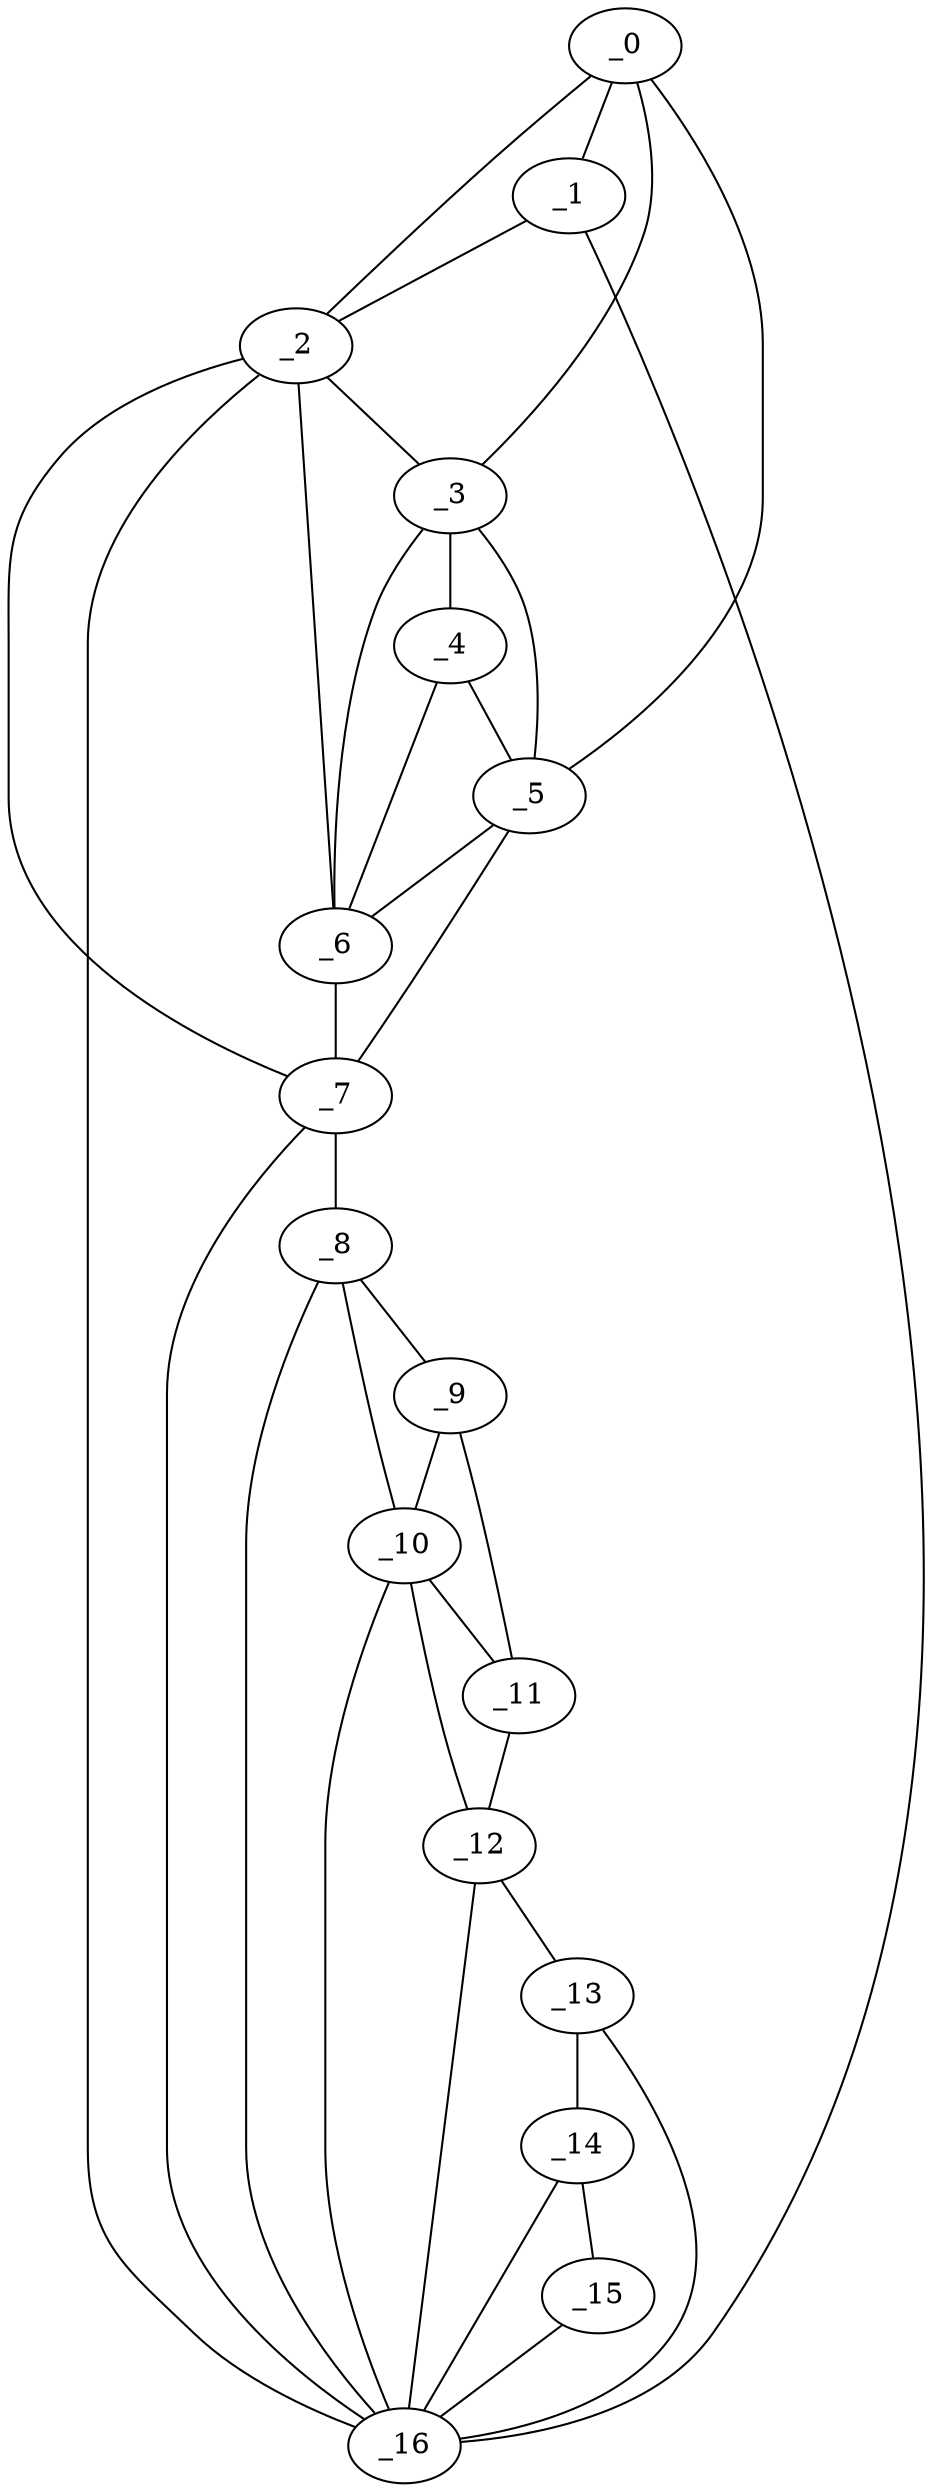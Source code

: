 graph "obj35__30.gxl" {
	_0	 [x=2,
		y=58];
	_1	 [x=2,
		y=63];
	_0 -- _1	 [valence=1];
	_2	 [x=7,
		y=61];
	_0 -- _2	 [valence=2];
	_3	 [x=15,
		y=52];
	_0 -- _3	 [valence=1];
	_5	 [x=20,
		y=45];
	_0 -- _5	 [valence=1];
	_1 -- _2	 [valence=2];
	_16	 [x=127,
		y=64];
	_1 -- _16	 [valence=1];
	_2 -- _3	 [valence=2];
	_6	 [x=30,
		y=45];
	_2 -- _6	 [valence=2];
	_7	 [x=40,
		y=43];
	_2 -- _7	 [valence=2];
	_2 -- _16	 [valence=2];
	_4	 [x=19,
		y=48];
	_3 -- _4	 [valence=2];
	_3 -- _5	 [valence=2];
	_3 -- _6	 [valence=2];
	_4 -- _5	 [valence=2];
	_4 -- _6	 [valence=1];
	_5 -- _6	 [valence=2];
	_5 -- _7	 [valence=1];
	_6 -- _7	 [valence=2];
	_8	 [x=95,
		y=42];
	_7 -- _8	 [valence=1];
	_7 -- _16	 [valence=1];
	_9	 [x=101,
		y=42];
	_8 -- _9	 [valence=1];
	_10	 [x=104,
		y=44];
	_8 -- _10	 [valence=1];
	_8 -- _16	 [valence=2];
	_9 -- _10	 [valence=2];
	_11	 [x=108,
		y=44];
	_9 -- _11	 [valence=1];
	_10 -- _11	 [valence=2];
	_12	 [x=111,
		y=45];
	_10 -- _12	 [valence=2];
	_10 -- _16	 [valence=2];
	_11 -- _12	 [valence=1];
	_13	 [x=117,
		y=47];
	_12 -- _13	 [valence=1];
	_12 -- _16	 [valence=1];
	_14	 [x=121,
		y=49];
	_13 -- _14	 [valence=1];
	_13 -- _16	 [valence=2];
	_15	 [x=127,
		y=56];
	_14 -- _15	 [valence=1];
	_14 -- _16	 [valence=2];
	_15 -- _16	 [valence=1];
}
